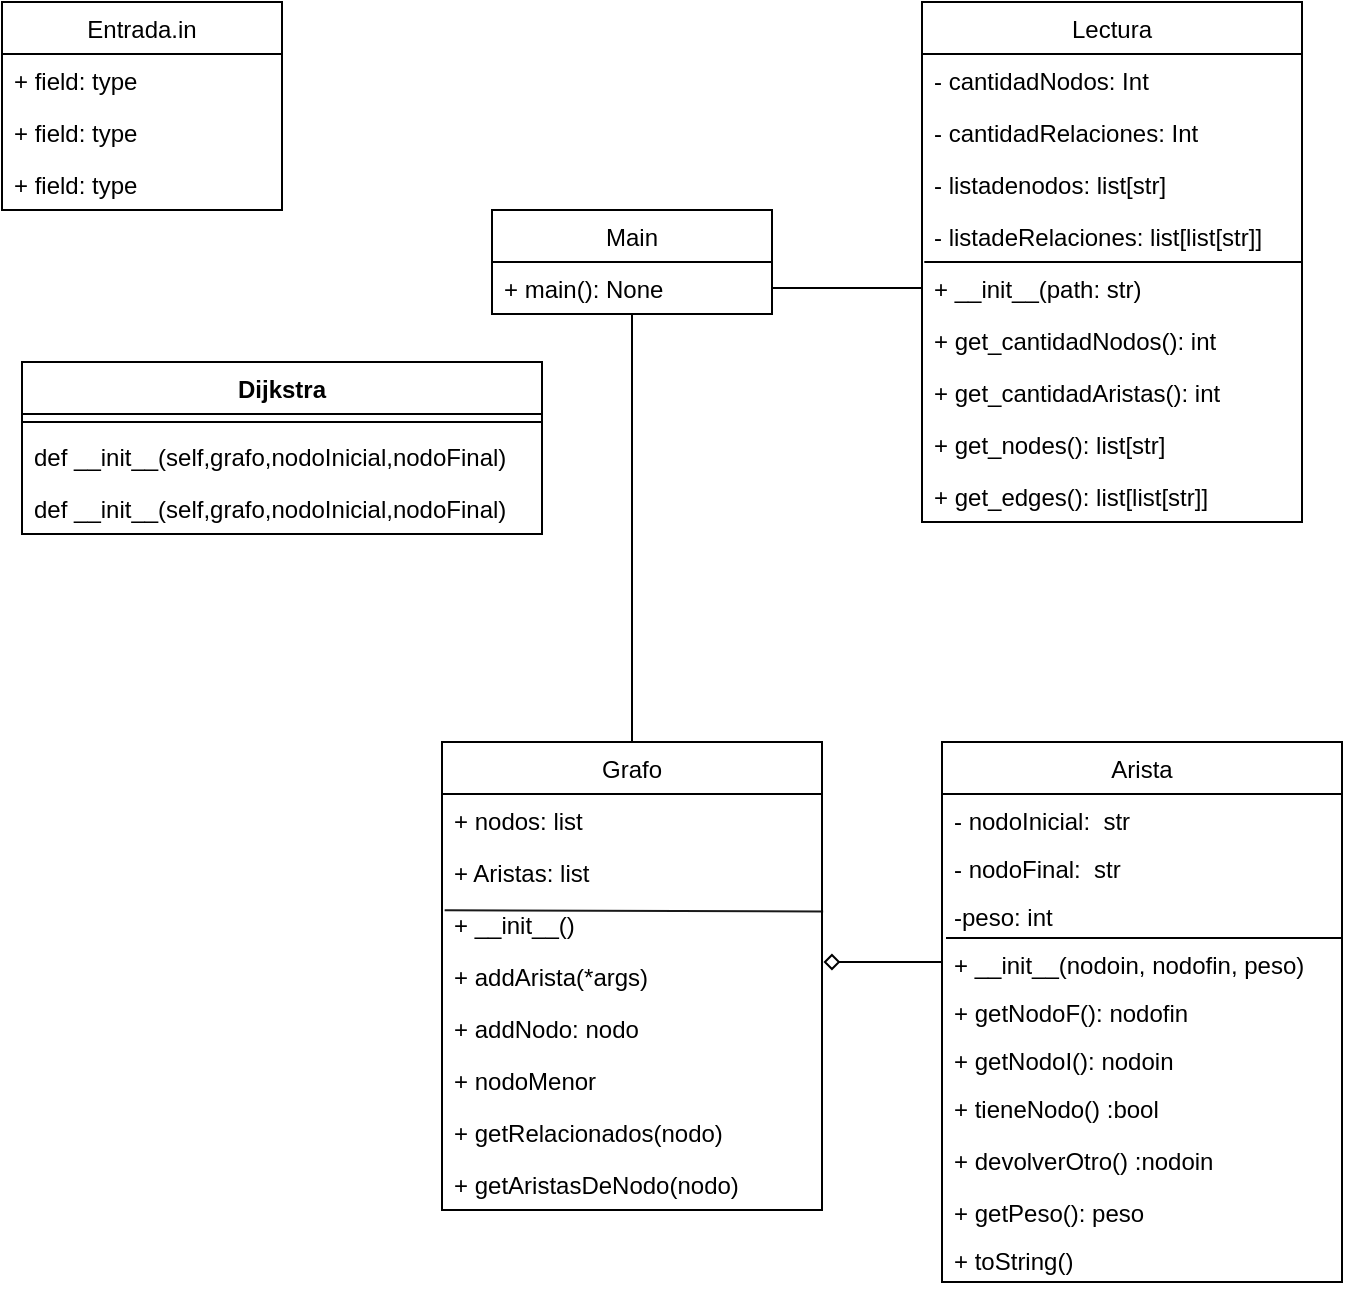 <mxfile>
    <diagram name="Page-1" id="jT8q71IDl5kLCgGPPeI5">
        <mxGraphModel dx="568" dy="593" grid="1" gridSize="10" guides="1" tooltips="1" connect="1" arrows="1" fold="1" page="1" pageScale="1" pageWidth="850" pageHeight="1100" math="0" shadow="0">
            <root>
                <mxCell id="0"/>
                <mxCell id="1" parent="0"/>
                <mxCell id="3" style="edgeStyle=none;html=1;exitX=0.5;exitY=0;exitDx=0;exitDy=0;endArrow=none;endFill=0;" edge="1" parent="1" source="4BHa0V8jdn2U7fwrEG5H-1" target="4BHa0V8jdn2U7fwrEG5H-66">
                    <mxGeometry relative="1" as="geometry"/>
                </mxCell>
                <mxCell id="4BHa0V8jdn2U7fwrEG5H-1" value="Grafo" style="swimlane;fontStyle=0;childLayout=stackLayout;horizontal=1;startSize=26;fillColor=none;horizontalStack=0;resizeParent=1;resizeParentMax=0;resizeLast=0;collapsible=1;marginBottom=0;" parent="1" vertex="1">
                    <mxGeometry x="260" y="480" width="190" height="234" as="geometry"/>
                </mxCell>
                <mxCell id="4BHa0V8jdn2U7fwrEG5H-2" value="+ nodos: list" style="text;strokeColor=none;fillColor=none;align=left;verticalAlign=top;spacingLeft=4;spacingRight=4;overflow=hidden;rotatable=0;points=[[0,0.5],[1,0.5]];portConstraint=eastwest;" parent="4BHa0V8jdn2U7fwrEG5H-1" vertex="1">
                    <mxGeometry y="26" width="190" height="26" as="geometry"/>
                </mxCell>
                <mxCell id="4BHa0V8jdn2U7fwrEG5H-3" value="+ Aristas: list" style="text;strokeColor=none;fillColor=none;align=left;verticalAlign=top;spacingLeft=4;spacingRight=4;overflow=hidden;rotatable=0;points=[[0,0.5],[1,0.5]];portConstraint=eastwest;" parent="4BHa0V8jdn2U7fwrEG5H-1" vertex="1">
                    <mxGeometry y="52" width="190" height="26" as="geometry"/>
                </mxCell>
                <mxCell id="4BHa0V8jdn2U7fwrEG5H-23" value="" style="endArrow=none;html=1;rounded=0;exitX=0.007;exitY=0.235;exitDx=0;exitDy=0;exitPerimeter=0;entryX=1.003;entryY=0.261;entryDx=0;entryDy=0;entryPerimeter=0;strokeWidth=1;endSize=0;opacity=90;jumpSize=3;" parent="4BHa0V8jdn2U7fwrEG5H-1" source="4BHa0V8jdn2U7fwrEG5H-4" target="4BHa0V8jdn2U7fwrEG5H-4" edge="1">
                    <mxGeometry width="50" height="50" relative="1" as="geometry">
                        <mxPoint x="10.0" y="83.278" as="sourcePoint"/>
                        <mxPoint x="149.58" y="82.81" as="targetPoint"/>
                    </mxGeometry>
                </mxCell>
                <mxCell id="4BHa0V8jdn2U7fwrEG5H-4" value="+ __init__()  " style="text;strokeColor=none;fillColor=none;align=left;verticalAlign=top;spacingLeft=4;spacingRight=4;overflow=hidden;rotatable=0;points=[[0,0.5],[1,0.5]];portConstraint=eastwest;" parent="4BHa0V8jdn2U7fwrEG5H-1" vertex="1">
                    <mxGeometry y="78" width="190" height="26" as="geometry"/>
                </mxCell>
                <mxCell id="4BHa0V8jdn2U7fwrEG5H-34" value="+ addArista(*args)" style="text;strokeColor=none;fillColor=none;align=left;verticalAlign=top;spacingLeft=4;spacingRight=4;overflow=hidden;rotatable=0;points=[[0,0.5],[1,0.5]];portConstraint=eastwest;" parent="4BHa0V8jdn2U7fwrEG5H-1" vertex="1">
                    <mxGeometry y="104" width="190" height="26" as="geometry"/>
                </mxCell>
                <mxCell id="4BHa0V8jdn2U7fwrEG5H-26" value="+ addNodo: nodo" style="text;strokeColor=none;fillColor=none;align=left;verticalAlign=top;spacingLeft=4;spacingRight=4;overflow=hidden;rotatable=0;points=[[0,0.5],[1,0.5]];portConstraint=eastwest;" parent="4BHa0V8jdn2U7fwrEG5H-1" vertex="1">
                    <mxGeometry y="130" width="190" height="26" as="geometry"/>
                </mxCell>
                <mxCell id="4BHa0V8jdn2U7fwrEG5H-24" value="+ nodoMenor" style="text;strokeColor=none;fillColor=none;align=left;verticalAlign=top;spacingLeft=4;spacingRight=4;overflow=hidden;rotatable=0;points=[[0,0.5],[1,0.5]];portConstraint=eastwest;" parent="4BHa0V8jdn2U7fwrEG5H-1" vertex="1">
                    <mxGeometry y="156" width="190" height="26" as="geometry"/>
                </mxCell>
                <mxCell id="4BHa0V8jdn2U7fwrEG5H-25" value="+ getRelacionados(nodo)  " style="text;strokeColor=none;fillColor=none;align=left;verticalAlign=top;spacingLeft=4;spacingRight=4;overflow=hidden;rotatable=0;points=[[0,0.5],[1,0.5]];portConstraint=eastwest;" parent="4BHa0V8jdn2U7fwrEG5H-1" vertex="1">
                    <mxGeometry y="182" width="190" height="26" as="geometry"/>
                </mxCell>
                <mxCell id="4BHa0V8jdn2U7fwrEG5H-27" value="+ getAristasDeNodo(nodo)  " style="text;strokeColor=none;fillColor=none;align=left;verticalAlign=top;spacingLeft=4;spacingRight=4;overflow=hidden;rotatable=0;points=[[0,0.5],[1,0.5]];portConstraint=eastwest;" parent="4BHa0V8jdn2U7fwrEG5H-1" vertex="1">
                    <mxGeometry y="208" width="190" height="26" as="geometry"/>
                </mxCell>
                <mxCell id="4BHa0V8jdn2U7fwrEG5H-5" value="Arista" style="swimlane;fontStyle=0;childLayout=stackLayout;horizontal=1;startSize=26;fillColor=none;horizontalStack=0;resizeParent=1;resizeParentMax=0;resizeLast=0;collapsible=1;marginBottom=0;" parent="1" vertex="1">
                    <mxGeometry x="510" y="480" width="200" height="270" as="geometry"/>
                </mxCell>
                <mxCell id="4BHa0V8jdn2U7fwrEG5H-28" value="" style="endArrow=none;html=1;rounded=0;exitX=0.01;exitY=0;exitDx=0;exitDy=0;exitPerimeter=0;entryX=1.002;entryY=0;entryDx=0;entryDy=0;entryPerimeter=0;" parent="4BHa0V8jdn2U7fwrEG5H-5" source="4BHa0V8jdn2U7fwrEG5H-10" target="4BHa0V8jdn2U7fwrEG5H-10" edge="1">
                    <mxGeometry width="50" height="50" relative="1" as="geometry">
                        <mxPoint x="10" y="180" as="sourcePoint"/>
                        <mxPoint x="60" y="130" as="targetPoint"/>
                    </mxGeometry>
                </mxCell>
                <mxCell id="4BHa0V8jdn2U7fwrEG5H-31" value="- nodoInicial:  str" style="text;strokeColor=none;fillColor=none;align=left;verticalAlign=top;spacingLeft=4;spacingRight=4;overflow=hidden;rotatable=0;points=[[0,0.5],[1,0.5]];portConstraint=eastwest;" parent="4BHa0V8jdn2U7fwrEG5H-5" vertex="1">
                    <mxGeometry y="26" width="200" height="24" as="geometry"/>
                </mxCell>
                <mxCell id="4BHa0V8jdn2U7fwrEG5H-30" value="- nodoFinal:  str" style="text;strokeColor=none;fillColor=none;align=left;verticalAlign=top;spacingLeft=4;spacingRight=4;overflow=hidden;rotatable=0;points=[[0,0.5],[1,0.5]];portConstraint=eastwest;" parent="4BHa0V8jdn2U7fwrEG5H-5" vertex="1">
                    <mxGeometry y="50" width="200" height="24" as="geometry"/>
                </mxCell>
                <mxCell id="4BHa0V8jdn2U7fwrEG5H-29" value="-peso: int" style="text;strokeColor=none;fillColor=none;align=left;verticalAlign=top;spacingLeft=4;spacingRight=4;overflow=hidden;rotatable=0;points=[[0,0.5],[1,0.5]];portConstraint=eastwest;" parent="4BHa0V8jdn2U7fwrEG5H-5" vertex="1">
                    <mxGeometry y="74" width="200" height="24" as="geometry"/>
                </mxCell>
                <mxCell id="4BHa0V8jdn2U7fwrEG5H-10" value="+ __init__(nodoin, nodofin, peso)" style="text;strokeColor=none;fillColor=none;align=left;verticalAlign=top;spacingLeft=4;spacingRight=4;overflow=hidden;rotatable=0;points=[[0,0.5],[1,0.5]];portConstraint=eastwest;" parent="4BHa0V8jdn2U7fwrEG5H-5" vertex="1">
                    <mxGeometry y="98" width="200" height="24" as="geometry"/>
                </mxCell>
                <mxCell id="4BHa0V8jdn2U7fwrEG5H-33" value="+ getNodoF(): nodofin" style="text;strokeColor=none;fillColor=none;align=left;verticalAlign=top;spacingLeft=4;spacingRight=4;overflow=hidden;rotatable=0;points=[[0,0.5],[1,0.5]];portConstraint=eastwest;" parent="4BHa0V8jdn2U7fwrEG5H-5" vertex="1">
                    <mxGeometry y="122" width="200" height="24" as="geometry"/>
                </mxCell>
                <mxCell id="4BHa0V8jdn2U7fwrEG5H-9" value="+ getNodoI(): nodoin" style="text;strokeColor=none;fillColor=none;align=left;verticalAlign=top;spacingLeft=4;spacingRight=4;overflow=hidden;rotatable=0;points=[[0,0.5],[1,0.5]];portConstraint=eastwest;" parent="4BHa0V8jdn2U7fwrEG5H-5" vertex="1">
                    <mxGeometry y="146" width="200" height="24" as="geometry"/>
                </mxCell>
                <mxCell id="4BHa0V8jdn2U7fwrEG5H-6" value="+ tieneNodo() :bool" style="text;strokeColor=none;fillColor=none;align=left;verticalAlign=top;spacingLeft=4;spacingRight=4;overflow=hidden;rotatable=0;points=[[0,0.5],[1,0.5]];portConstraint=eastwest;" parent="4BHa0V8jdn2U7fwrEG5H-5" vertex="1">
                    <mxGeometry y="170" width="200" height="26" as="geometry"/>
                </mxCell>
                <mxCell id="4BHa0V8jdn2U7fwrEG5H-7" value="+ devolverOtro() :nodoin " style="text;strokeColor=none;fillColor=none;align=left;verticalAlign=top;spacingLeft=4;spacingRight=4;overflow=hidden;rotatable=0;points=[[0,0.5],[1,0.5]];portConstraint=eastwest;" parent="4BHa0V8jdn2U7fwrEG5H-5" vertex="1">
                    <mxGeometry y="196" width="200" height="26" as="geometry"/>
                </mxCell>
                <mxCell id="4BHa0V8jdn2U7fwrEG5H-8" value="+ getPeso(): peso" style="text;strokeColor=none;fillColor=none;align=left;verticalAlign=top;spacingLeft=4;spacingRight=4;overflow=hidden;rotatable=0;points=[[0,0.5],[1,0.5]];portConstraint=eastwest;" parent="4BHa0V8jdn2U7fwrEG5H-5" vertex="1">
                    <mxGeometry y="222" width="200" height="24" as="geometry"/>
                </mxCell>
                <mxCell id="4BHa0V8jdn2U7fwrEG5H-32" value="+ toString()   " style="text;strokeColor=none;fillColor=none;align=left;verticalAlign=top;spacingLeft=4;spacingRight=4;overflow=hidden;rotatable=0;points=[[0,0.5],[1,0.5]];portConstraint=eastwest;" parent="4BHa0V8jdn2U7fwrEG5H-5" vertex="1">
                    <mxGeometry y="246" width="200" height="24" as="geometry"/>
                </mxCell>
                <mxCell id="4BHa0V8jdn2U7fwrEG5H-11" value="Entrada.in" style="swimlane;fontStyle=0;childLayout=stackLayout;horizontal=1;startSize=26;fillColor=none;horizontalStack=0;resizeParent=1;resizeParentMax=0;resizeLast=0;collapsible=1;marginBottom=0;" parent="1" vertex="1">
                    <mxGeometry x="40" y="110" width="140" height="104" as="geometry"/>
                </mxCell>
                <mxCell id="4BHa0V8jdn2U7fwrEG5H-12" value="+ field: type" style="text;strokeColor=none;fillColor=none;align=left;verticalAlign=top;spacingLeft=4;spacingRight=4;overflow=hidden;rotatable=0;points=[[0,0.5],[1,0.5]];portConstraint=eastwest;" parent="4BHa0V8jdn2U7fwrEG5H-11" vertex="1">
                    <mxGeometry y="26" width="140" height="26" as="geometry"/>
                </mxCell>
                <mxCell id="4BHa0V8jdn2U7fwrEG5H-13" value="+ field: type" style="text;strokeColor=none;fillColor=none;align=left;verticalAlign=top;spacingLeft=4;spacingRight=4;overflow=hidden;rotatable=0;points=[[0,0.5],[1,0.5]];portConstraint=eastwest;" parent="4BHa0V8jdn2U7fwrEG5H-11" vertex="1">
                    <mxGeometry y="52" width="140" height="26" as="geometry"/>
                </mxCell>
                <mxCell id="4BHa0V8jdn2U7fwrEG5H-14" value="+ field: type" style="text;strokeColor=none;fillColor=none;align=left;verticalAlign=top;spacingLeft=4;spacingRight=4;overflow=hidden;rotatable=0;points=[[0,0.5],[1,0.5]];portConstraint=eastwest;" parent="4BHa0V8jdn2U7fwrEG5H-11" vertex="1">
                    <mxGeometry y="78" width="140" height="26" as="geometry"/>
                </mxCell>
                <mxCell id="4BHa0V8jdn2U7fwrEG5H-15" value="Lectura" style="swimlane;fontStyle=0;childLayout=stackLayout;horizontal=1;startSize=26;fillColor=none;horizontalStack=0;resizeParent=1;resizeParentMax=0;resizeLast=0;collapsible=1;marginBottom=0;" parent="1" vertex="1">
                    <mxGeometry x="500" y="110" width="190" height="260" as="geometry"/>
                </mxCell>
                <mxCell id="4BHa0V8jdn2U7fwrEG5H-16" value="- cantidadNodos: Int" style="text;strokeColor=none;fillColor=none;align=left;verticalAlign=top;spacingLeft=4;spacingRight=4;overflow=hidden;rotatable=0;points=[[0,0.5],[1,0.5]];portConstraint=eastwest;" parent="4BHa0V8jdn2U7fwrEG5H-15" vertex="1">
                    <mxGeometry y="26" width="190" height="26" as="geometry"/>
                </mxCell>
                <mxCell id="4BHa0V8jdn2U7fwrEG5H-36" value="" style="endArrow=none;html=1;rounded=0;exitX=0.006;exitY=0.002;exitDx=0;exitDy=0;exitPerimeter=0;entryX=1;entryY=1;entryDx=0;entryDy=0;entryPerimeter=0;" parent="4BHa0V8jdn2U7fwrEG5H-15" source="4BHa0V8jdn2U7fwrEG5H-18" target="4BHa0V8jdn2U7fwrEG5H-17" edge="1">
                    <mxGeometry width="50" height="50" relative="1" as="geometry">
                        <mxPoint x="60" y="110" as="sourcePoint"/>
                        <mxPoint x="110" y="60" as="targetPoint"/>
                    </mxGeometry>
                </mxCell>
                <mxCell id="4BHa0V8jdn2U7fwrEG5H-41" value="- cantidadRelaciones: Int" style="text;strokeColor=none;fillColor=none;align=left;verticalAlign=top;spacingLeft=4;spacingRight=4;overflow=hidden;rotatable=0;points=[[0,0.5],[1,0.5]];portConstraint=eastwest;" parent="4BHa0V8jdn2U7fwrEG5H-15" vertex="1">
                    <mxGeometry y="52" width="190" height="26" as="geometry"/>
                </mxCell>
                <mxCell id="4BHa0V8jdn2U7fwrEG5H-42" value=" - listadenodos: list[str]  " style="text;strokeColor=none;fillColor=none;align=left;verticalAlign=top;spacingLeft=4;spacingRight=4;overflow=hidden;rotatable=0;points=[[0,0.5],[1,0.5]];portConstraint=eastwest;" parent="4BHa0V8jdn2U7fwrEG5H-15" vertex="1">
                    <mxGeometry y="78" width="190" height="26" as="geometry"/>
                </mxCell>
                <mxCell id="4BHa0V8jdn2U7fwrEG5H-17" value=" - listadeRelaciones: list[list[str]]  " style="text;strokeColor=none;fillColor=none;align=left;verticalAlign=top;spacingLeft=4;spacingRight=4;overflow=hidden;rotatable=0;points=[[0,0.5],[1,0.5]];portConstraint=eastwest;" parent="4BHa0V8jdn2U7fwrEG5H-15" vertex="1">
                    <mxGeometry y="104" width="190" height="26" as="geometry"/>
                </mxCell>
                <mxCell id="4BHa0V8jdn2U7fwrEG5H-18" value="+ __init__(path: str)" style="text;strokeColor=none;fillColor=none;align=left;verticalAlign=top;spacingLeft=4;spacingRight=4;overflow=hidden;rotatable=0;points=[[0,0.5],[1,0.5]];portConstraint=eastwest;" parent="4BHa0V8jdn2U7fwrEG5H-15" vertex="1">
                    <mxGeometry y="130" width="190" height="26" as="geometry"/>
                </mxCell>
                <mxCell id="4BHa0V8jdn2U7fwrEG5H-37" value="+ get_cantidadNodos(): int " style="text;strokeColor=none;fillColor=none;align=left;verticalAlign=top;spacingLeft=4;spacingRight=4;overflow=hidden;rotatable=0;points=[[0,0.5],[1,0.5]];portConstraint=eastwest;" parent="4BHa0V8jdn2U7fwrEG5H-15" vertex="1">
                    <mxGeometry y="156" width="190" height="26" as="geometry"/>
                </mxCell>
                <mxCell id="4BHa0V8jdn2U7fwrEG5H-38" value="+ get_cantidadAristas(): int" style="text;strokeColor=none;fillColor=none;align=left;verticalAlign=top;spacingLeft=4;spacingRight=4;overflow=hidden;rotatable=0;points=[[0,0.5],[1,0.5]];portConstraint=eastwest;" parent="4BHa0V8jdn2U7fwrEG5H-15" vertex="1">
                    <mxGeometry y="182" width="190" height="26" as="geometry"/>
                </mxCell>
                <mxCell id="4BHa0V8jdn2U7fwrEG5H-40" value="+ get_nodes(): list[str]" style="text;strokeColor=none;fillColor=none;align=left;verticalAlign=top;spacingLeft=4;spacingRight=4;overflow=hidden;rotatable=0;points=[[0,0.5],[1,0.5]];portConstraint=eastwest;" parent="4BHa0V8jdn2U7fwrEG5H-15" vertex="1">
                    <mxGeometry y="208" width="190" height="26" as="geometry"/>
                </mxCell>
                <mxCell id="4BHa0V8jdn2U7fwrEG5H-39" value="+ get_edges(): list[list[str]]" style="text;strokeColor=none;fillColor=none;align=left;verticalAlign=top;spacingLeft=4;spacingRight=4;overflow=hidden;rotatable=0;points=[[0,0.5],[1,0.5]];portConstraint=eastwest;" parent="4BHa0V8jdn2U7fwrEG5H-15" vertex="1">
                    <mxGeometry y="234" width="190" height="26" as="geometry"/>
                </mxCell>
                <mxCell id="4BHa0V8jdn2U7fwrEG5H-19" value="Main" style="swimlane;fontStyle=0;childLayout=stackLayout;horizontal=1;startSize=26;fillColor=none;horizontalStack=0;resizeParent=1;resizeParentMax=0;resizeLast=0;collapsible=1;marginBottom=0;" parent="1" vertex="1">
                    <mxGeometry x="285" y="214" width="140" height="52" as="geometry"/>
                </mxCell>
                <mxCell id="4BHa0V8jdn2U7fwrEG5H-66" value="+ main(): None" style="text;strokeColor=none;fillColor=none;align=left;verticalAlign=top;spacingLeft=4;spacingRight=4;overflow=hidden;rotatable=0;points=[[0,0.5],[1,0.5]];portConstraint=eastwest;" parent="4BHa0V8jdn2U7fwrEG5H-19" vertex="1">
                    <mxGeometry y="26" width="140" height="26" as="geometry"/>
                </mxCell>
                <mxCell id="4BHa0V8jdn2U7fwrEG5H-60" value="" style="endArrow=diamond;html=1;rounded=0;entryX=1.004;entryY=0.231;entryDx=0;entryDy=0;exitX=0;exitY=0.5;exitDx=0;exitDy=0;spacing=0;fontSize=11;entryPerimeter=0;endFill=0;" parent="1" source="4BHa0V8jdn2U7fwrEG5H-10" target="4BHa0V8jdn2U7fwrEG5H-34" edge="1">
                    <mxGeometry width="50" height="50" relative="1" as="geometry">
                        <mxPoint x="330" y="710" as="sourcePoint"/>
                        <mxPoint x="380" y="660" as="targetPoint"/>
                    </mxGeometry>
                </mxCell>
                <mxCell id="2" style="edgeStyle=none;html=1;exitX=1;exitY=0.5;exitDx=0;exitDy=0;entryX=0;entryY=0.5;entryDx=0;entryDy=0;endArrow=none;endFill=0;" edge="1" parent="1" source="4BHa0V8jdn2U7fwrEG5H-66" target="4BHa0V8jdn2U7fwrEG5H-18">
                    <mxGeometry relative="1" as="geometry"/>
                </mxCell>
                <mxCell id="22" value="Dijkstra" style="swimlane;fontStyle=1;align=center;verticalAlign=top;childLayout=stackLayout;horizontal=1;startSize=26;horizontalStack=0;resizeParent=1;resizeParentMax=0;resizeLast=0;collapsible=1;marginBottom=0;" vertex="1" parent="1">
                    <mxGeometry x="50" y="290" width="260" height="86" as="geometry"/>
                </mxCell>
                <mxCell id="24" value="" style="line;strokeWidth=1;fillColor=none;align=left;verticalAlign=middle;spacingTop=-1;spacingLeft=3;spacingRight=3;rotatable=0;labelPosition=right;points=[];portConstraint=eastwest;strokeColor=inherit;" vertex="1" parent="22">
                    <mxGeometry y="26" width="260" height="8" as="geometry"/>
                </mxCell>
                <mxCell id="25" value="def __init__(self,grafo,nodoInicial,nodoFinal)" style="text;strokeColor=none;fillColor=none;align=left;verticalAlign=top;spacingLeft=4;spacingRight=4;overflow=hidden;rotatable=0;points=[[0,0.5],[1,0.5]];portConstraint=eastwest;" vertex="1" parent="22">
                    <mxGeometry y="34" width="260" height="26" as="geometry"/>
                </mxCell>
                <mxCell id="26" value="def __init__(self,grafo,nodoInicial,nodoFinal)" style="text;strokeColor=none;fillColor=none;align=left;verticalAlign=top;spacingLeft=4;spacingRight=4;overflow=hidden;rotatable=0;points=[[0,0.5],[1,0.5]];portConstraint=eastwest;" vertex="1" parent="22">
                    <mxGeometry y="60" width="260" height="26" as="geometry"/>
                </mxCell>
            </root>
        </mxGraphModel>
    </diagram>
</mxfile>